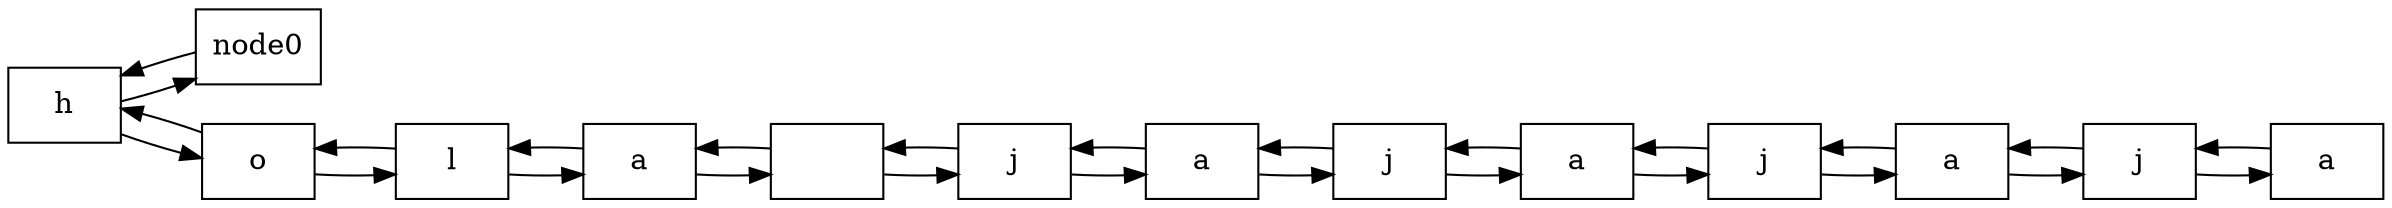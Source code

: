 digraph firstGraph {
node [shape = record]; 
rankdir=LR; 
node1[label="h"]; 
node1->node0; 
node0->node1; 
node2[label="o"]; 
node2->node1; 
node1->node2; 
node3[label="l"]; 
node3->node2; 
node2->node3; 
node4[label="a"]; 
node4->node3; 
node3->node4; 
node5[label=" "]; 
node5->node4; 
node4->node5; 
node6[label="j"]; 
node6->node5; 
node5->node6; 
node7[label="a"]; 
node7->node6; 
node6->node7; 
node8[label="j"]; 
node8->node7; 
node7->node8; 
node9[label="a"]; 
node9->node8; 
node8->node9; 
node10[label="j"]; 
node10->node9; 
node9->node10; 
node11[label="a"]; 
node11->node10; 
node10->node11; 
node12[label="j"]; 
node12->node11; 
node11->node12; 
node13[label="a"]; 
node13->node12; 
node12->node13; 
}